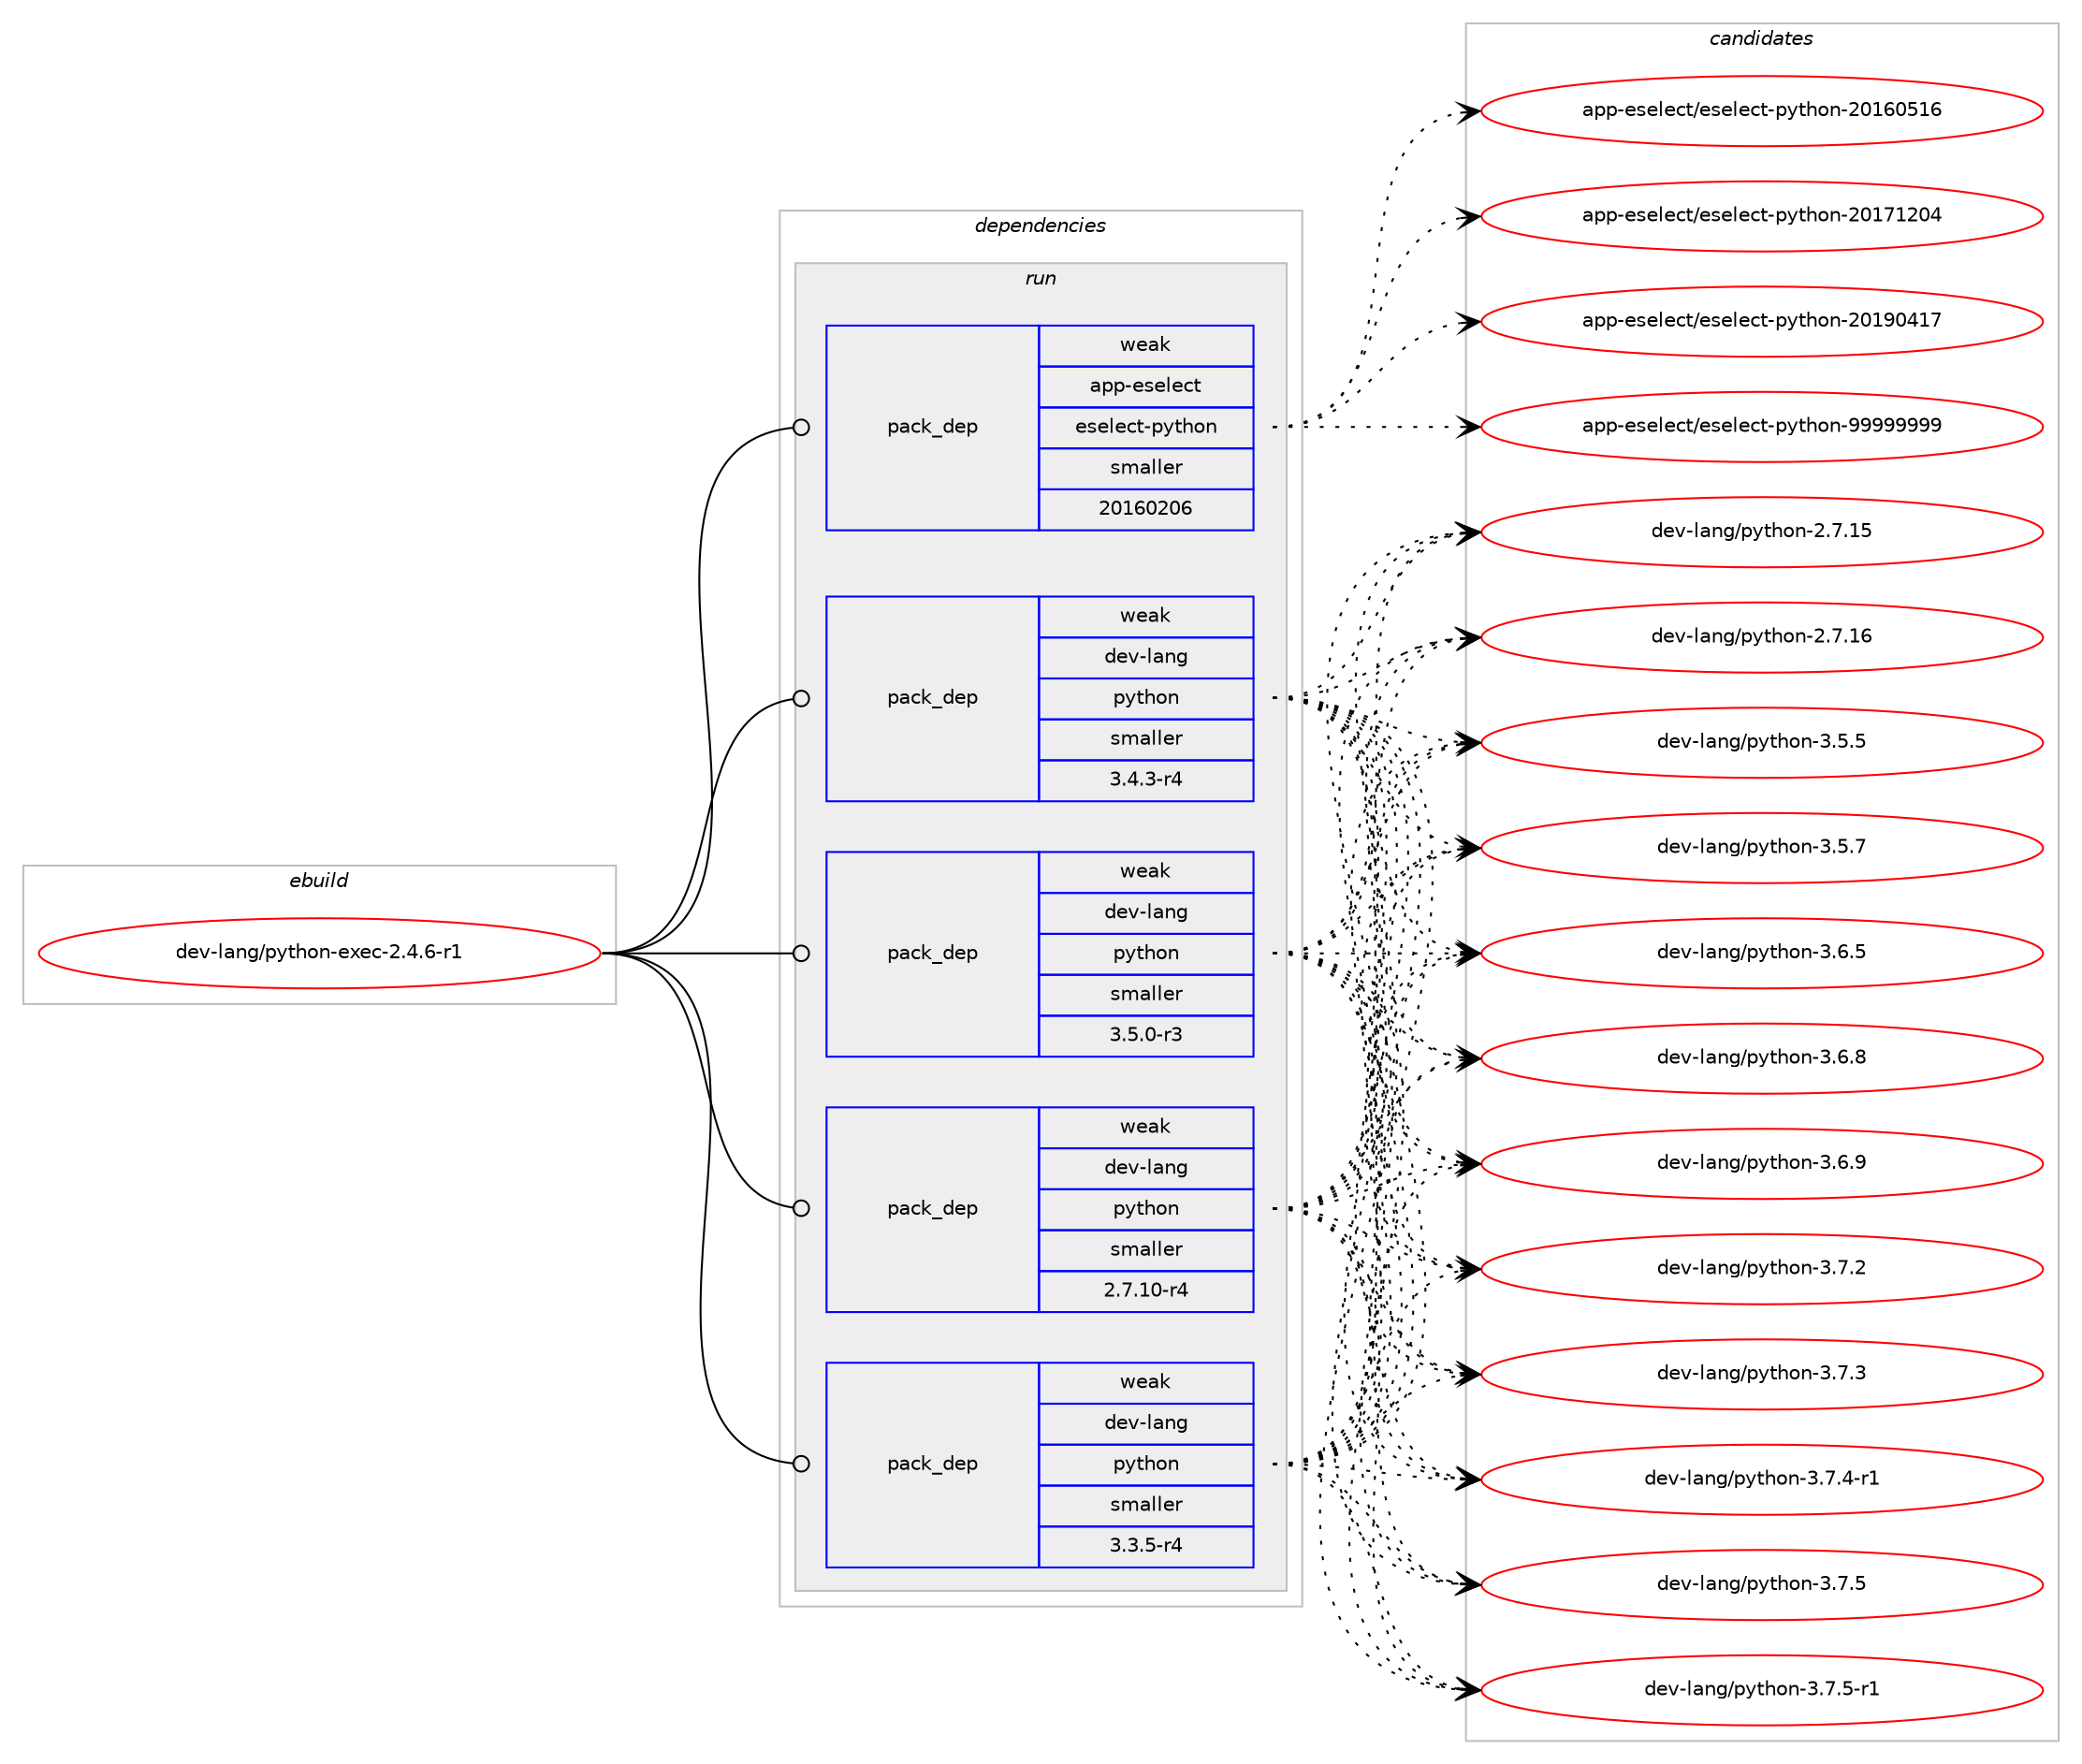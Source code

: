 digraph prolog {

# *************
# Graph options
# *************

newrank=true;
concentrate=true;
compound=true;
graph [rankdir=LR,fontname=Helvetica,fontsize=10,ranksep=1.5];#, ranksep=2.5, nodesep=0.2];
edge  [arrowhead=vee];
node  [fontname=Helvetica,fontsize=10];

# **********
# The ebuild
# **********

subgraph cluster_leftcol {
color=gray;
rank=same;
label=<<i>ebuild</i>>;
id [label="dev-lang/python-exec-2.4.6-r1", color=red, width=4, href="../dev-lang/python-exec-2.4.6-r1.svg"];
}

# ****************
# The dependencies
# ****************

subgraph cluster_midcol {
color=gray;
label=<<i>dependencies</i>>;
subgraph cluster_compile {
fillcolor="#eeeeee";
style=filled;
label=<<i>compile</i>>;
}
subgraph cluster_compileandrun {
fillcolor="#eeeeee";
style=filled;
label=<<i>compile and run</i>>;
}
subgraph cluster_run {
fillcolor="#eeeeee";
style=filled;
label=<<i>run</i>>;
subgraph pack419067 {
dependency561077 [label=<<TABLE BORDER="0" CELLBORDER="1" CELLSPACING="0" CELLPADDING="4" WIDTH="220"><TR><TD ROWSPAN="6" CELLPADDING="30">pack_dep</TD></TR><TR><TD WIDTH="110">weak</TD></TR><TR><TD>app-eselect</TD></TR><TR><TD>eselect-python</TD></TR><TR><TD>smaller</TD></TR><TR><TD>20160206</TD></TR></TABLE>>, shape=none, color=blue];
}
id:e -> dependency561077:w [weight=20,style="solid",arrowhead="odot"];
subgraph pack419068 {
dependency561078 [label=<<TABLE BORDER="0" CELLBORDER="1" CELLSPACING="0" CELLPADDING="4" WIDTH="220"><TR><TD ROWSPAN="6" CELLPADDING="30">pack_dep</TD></TR><TR><TD WIDTH="110">weak</TD></TR><TR><TD>dev-lang</TD></TR><TR><TD>python</TD></TR><TR><TD>smaller</TD></TR><TR><TD>2.7.10-r4</TD></TR></TABLE>>, shape=none, color=blue];
}
id:e -> dependency561078:w [weight=20,style="solid",arrowhead="odot"];
subgraph pack419069 {
dependency561079 [label=<<TABLE BORDER="0" CELLBORDER="1" CELLSPACING="0" CELLPADDING="4" WIDTH="220"><TR><TD ROWSPAN="6" CELLPADDING="30">pack_dep</TD></TR><TR><TD WIDTH="110">weak</TD></TR><TR><TD>dev-lang</TD></TR><TR><TD>python</TD></TR><TR><TD>smaller</TD></TR><TR><TD>3.3.5-r4</TD></TR></TABLE>>, shape=none, color=blue];
}
id:e -> dependency561079:w [weight=20,style="solid",arrowhead="odot"];
subgraph pack419070 {
dependency561080 [label=<<TABLE BORDER="0" CELLBORDER="1" CELLSPACING="0" CELLPADDING="4" WIDTH="220"><TR><TD ROWSPAN="6" CELLPADDING="30">pack_dep</TD></TR><TR><TD WIDTH="110">weak</TD></TR><TR><TD>dev-lang</TD></TR><TR><TD>python</TD></TR><TR><TD>smaller</TD></TR><TR><TD>3.4.3-r4</TD></TR></TABLE>>, shape=none, color=blue];
}
id:e -> dependency561080:w [weight=20,style="solid",arrowhead="odot"];
subgraph pack419071 {
dependency561081 [label=<<TABLE BORDER="0" CELLBORDER="1" CELLSPACING="0" CELLPADDING="4" WIDTH="220"><TR><TD ROWSPAN="6" CELLPADDING="30">pack_dep</TD></TR><TR><TD WIDTH="110">weak</TD></TR><TR><TD>dev-lang</TD></TR><TR><TD>python</TD></TR><TR><TD>smaller</TD></TR><TR><TD>3.5.0-r3</TD></TR></TABLE>>, shape=none, color=blue];
}
id:e -> dependency561081:w [weight=20,style="solid",arrowhead="odot"];
}
}

# **************
# The candidates
# **************

subgraph cluster_choices {
rank=same;
color=gray;
label=<<i>candidates</i>>;

subgraph choice419067 {
color=black;
nodesep=1;
choice971121124510111510110810199116471011151011081019911645112121116104111110455048495448534954 [label="app-eselect/eselect-python-20160516", color=red, width=4,href="../app-eselect/eselect-python-20160516.svg"];
choice971121124510111510110810199116471011151011081019911645112121116104111110455048495549504852 [label="app-eselect/eselect-python-20171204", color=red, width=4,href="../app-eselect/eselect-python-20171204.svg"];
choice971121124510111510110810199116471011151011081019911645112121116104111110455048495748524955 [label="app-eselect/eselect-python-20190417", color=red, width=4,href="../app-eselect/eselect-python-20190417.svg"];
choice971121124510111510110810199116471011151011081019911645112121116104111110455757575757575757 [label="app-eselect/eselect-python-99999999", color=red, width=4,href="../app-eselect/eselect-python-99999999.svg"];
dependency561077:e -> choice971121124510111510110810199116471011151011081019911645112121116104111110455048495448534954:w [style=dotted,weight="100"];
dependency561077:e -> choice971121124510111510110810199116471011151011081019911645112121116104111110455048495549504852:w [style=dotted,weight="100"];
dependency561077:e -> choice971121124510111510110810199116471011151011081019911645112121116104111110455048495748524955:w [style=dotted,weight="100"];
dependency561077:e -> choice971121124510111510110810199116471011151011081019911645112121116104111110455757575757575757:w [style=dotted,weight="100"];
}
subgraph choice419068 {
color=black;
nodesep=1;
choice10010111845108971101034711212111610411111045504655464953 [label="dev-lang/python-2.7.15", color=red, width=4,href="../dev-lang/python-2.7.15.svg"];
choice10010111845108971101034711212111610411111045504655464954 [label="dev-lang/python-2.7.16", color=red, width=4,href="../dev-lang/python-2.7.16.svg"];
choice100101118451089711010347112121116104111110455146534653 [label="dev-lang/python-3.5.5", color=red, width=4,href="../dev-lang/python-3.5.5.svg"];
choice100101118451089711010347112121116104111110455146534655 [label="dev-lang/python-3.5.7", color=red, width=4,href="../dev-lang/python-3.5.7.svg"];
choice100101118451089711010347112121116104111110455146544653 [label="dev-lang/python-3.6.5", color=red, width=4,href="../dev-lang/python-3.6.5.svg"];
choice100101118451089711010347112121116104111110455146544656 [label="dev-lang/python-3.6.8", color=red, width=4,href="../dev-lang/python-3.6.8.svg"];
choice100101118451089711010347112121116104111110455146544657 [label="dev-lang/python-3.6.9", color=red, width=4,href="../dev-lang/python-3.6.9.svg"];
choice100101118451089711010347112121116104111110455146554650 [label="dev-lang/python-3.7.2", color=red, width=4,href="../dev-lang/python-3.7.2.svg"];
choice100101118451089711010347112121116104111110455146554651 [label="dev-lang/python-3.7.3", color=red, width=4,href="../dev-lang/python-3.7.3.svg"];
choice1001011184510897110103471121211161041111104551465546524511449 [label="dev-lang/python-3.7.4-r1", color=red, width=4,href="../dev-lang/python-3.7.4-r1.svg"];
choice100101118451089711010347112121116104111110455146554653 [label="dev-lang/python-3.7.5", color=red, width=4,href="../dev-lang/python-3.7.5.svg"];
choice1001011184510897110103471121211161041111104551465546534511449 [label="dev-lang/python-3.7.5-r1", color=red, width=4,href="../dev-lang/python-3.7.5-r1.svg"];
dependency561078:e -> choice10010111845108971101034711212111610411111045504655464953:w [style=dotted,weight="100"];
dependency561078:e -> choice10010111845108971101034711212111610411111045504655464954:w [style=dotted,weight="100"];
dependency561078:e -> choice100101118451089711010347112121116104111110455146534653:w [style=dotted,weight="100"];
dependency561078:e -> choice100101118451089711010347112121116104111110455146534655:w [style=dotted,weight="100"];
dependency561078:e -> choice100101118451089711010347112121116104111110455146544653:w [style=dotted,weight="100"];
dependency561078:e -> choice100101118451089711010347112121116104111110455146544656:w [style=dotted,weight="100"];
dependency561078:e -> choice100101118451089711010347112121116104111110455146544657:w [style=dotted,weight="100"];
dependency561078:e -> choice100101118451089711010347112121116104111110455146554650:w [style=dotted,weight="100"];
dependency561078:e -> choice100101118451089711010347112121116104111110455146554651:w [style=dotted,weight="100"];
dependency561078:e -> choice1001011184510897110103471121211161041111104551465546524511449:w [style=dotted,weight="100"];
dependency561078:e -> choice100101118451089711010347112121116104111110455146554653:w [style=dotted,weight="100"];
dependency561078:e -> choice1001011184510897110103471121211161041111104551465546534511449:w [style=dotted,weight="100"];
}
subgraph choice419069 {
color=black;
nodesep=1;
choice10010111845108971101034711212111610411111045504655464953 [label="dev-lang/python-2.7.15", color=red, width=4,href="../dev-lang/python-2.7.15.svg"];
choice10010111845108971101034711212111610411111045504655464954 [label="dev-lang/python-2.7.16", color=red, width=4,href="../dev-lang/python-2.7.16.svg"];
choice100101118451089711010347112121116104111110455146534653 [label="dev-lang/python-3.5.5", color=red, width=4,href="../dev-lang/python-3.5.5.svg"];
choice100101118451089711010347112121116104111110455146534655 [label="dev-lang/python-3.5.7", color=red, width=4,href="../dev-lang/python-3.5.7.svg"];
choice100101118451089711010347112121116104111110455146544653 [label="dev-lang/python-3.6.5", color=red, width=4,href="../dev-lang/python-3.6.5.svg"];
choice100101118451089711010347112121116104111110455146544656 [label="dev-lang/python-3.6.8", color=red, width=4,href="../dev-lang/python-3.6.8.svg"];
choice100101118451089711010347112121116104111110455146544657 [label="dev-lang/python-3.6.9", color=red, width=4,href="../dev-lang/python-3.6.9.svg"];
choice100101118451089711010347112121116104111110455146554650 [label="dev-lang/python-3.7.2", color=red, width=4,href="../dev-lang/python-3.7.2.svg"];
choice100101118451089711010347112121116104111110455146554651 [label="dev-lang/python-3.7.3", color=red, width=4,href="../dev-lang/python-3.7.3.svg"];
choice1001011184510897110103471121211161041111104551465546524511449 [label="dev-lang/python-3.7.4-r1", color=red, width=4,href="../dev-lang/python-3.7.4-r1.svg"];
choice100101118451089711010347112121116104111110455146554653 [label="dev-lang/python-3.7.5", color=red, width=4,href="../dev-lang/python-3.7.5.svg"];
choice1001011184510897110103471121211161041111104551465546534511449 [label="dev-lang/python-3.7.5-r1", color=red, width=4,href="../dev-lang/python-3.7.5-r1.svg"];
dependency561079:e -> choice10010111845108971101034711212111610411111045504655464953:w [style=dotted,weight="100"];
dependency561079:e -> choice10010111845108971101034711212111610411111045504655464954:w [style=dotted,weight="100"];
dependency561079:e -> choice100101118451089711010347112121116104111110455146534653:w [style=dotted,weight="100"];
dependency561079:e -> choice100101118451089711010347112121116104111110455146534655:w [style=dotted,weight="100"];
dependency561079:e -> choice100101118451089711010347112121116104111110455146544653:w [style=dotted,weight="100"];
dependency561079:e -> choice100101118451089711010347112121116104111110455146544656:w [style=dotted,weight="100"];
dependency561079:e -> choice100101118451089711010347112121116104111110455146544657:w [style=dotted,weight="100"];
dependency561079:e -> choice100101118451089711010347112121116104111110455146554650:w [style=dotted,weight="100"];
dependency561079:e -> choice100101118451089711010347112121116104111110455146554651:w [style=dotted,weight="100"];
dependency561079:e -> choice1001011184510897110103471121211161041111104551465546524511449:w [style=dotted,weight="100"];
dependency561079:e -> choice100101118451089711010347112121116104111110455146554653:w [style=dotted,weight="100"];
dependency561079:e -> choice1001011184510897110103471121211161041111104551465546534511449:w [style=dotted,weight="100"];
}
subgraph choice419070 {
color=black;
nodesep=1;
choice10010111845108971101034711212111610411111045504655464953 [label="dev-lang/python-2.7.15", color=red, width=4,href="../dev-lang/python-2.7.15.svg"];
choice10010111845108971101034711212111610411111045504655464954 [label="dev-lang/python-2.7.16", color=red, width=4,href="../dev-lang/python-2.7.16.svg"];
choice100101118451089711010347112121116104111110455146534653 [label="dev-lang/python-3.5.5", color=red, width=4,href="../dev-lang/python-3.5.5.svg"];
choice100101118451089711010347112121116104111110455146534655 [label="dev-lang/python-3.5.7", color=red, width=4,href="../dev-lang/python-3.5.7.svg"];
choice100101118451089711010347112121116104111110455146544653 [label="dev-lang/python-3.6.5", color=red, width=4,href="../dev-lang/python-3.6.5.svg"];
choice100101118451089711010347112121116104111110455146544656 [label="dev-lang/python-3.6.8", color=red, width=4,href="../dev-lang/python-3.6.8.svg"];
choice100101118451089711010347112121116104111110455146544657 [label="dev-lang/python-3.6.9", color=red, width=4,href="../dev-lang/python-3.6.9.svg"];
choice100101118451089711010347112121116104111110455146554650 [label="dev-lang/python-3.7.2", color=red, width=4,href="../dev-lang/python-3.7.2.svg"];
choice100101118451089711010347112121116104111110455146554651 [label="dev-lang/python-3.7.3", color=red, width=4,href="../dev-lang/python-3.7.3.svg"];
choice1001011184510897110103471121211161041111104551465546524511449 [label="dev-lang/python-3.7.4-r1", color=red, width=4,href="../dev-lang/python-3.7.4-r1.svg"];
choice100101118451089711010347112121116104111110455146554653 [label="dev-lang/python-3.7.5", color=red, width=4,href="../dev-lang/python-3.7.5.svg"];
choice1001011184510897110103471121211161041111104551465546534511449 [label="dev-lang/python-3.7.5-r1", color=red, width=4,href="../dev-lang/python-3.7.5-r1.svg"];
dependency561080:e -> choice10010111845108971101034711212111610411111045504655464953:w [style=dotted,weight="100"];
dependency561080:e -> choice10010111845108971101034711212111610411111045504655464954:w [style=dotted,weight="100"];
dependency561080:e -> choice100101118451089711010347112121116104111110455146534653:w [style=dotted,weight="100"];
dependency561080:e -> choice100101118451089711010347112121116104111110455146534655:w [style=dotted,weight="100"];
dependency561080:e -> choice100101118451089711010347112121116104111110455146544653:w [style=dotted,weight="100"];
dependency561080:e -> choice100101118451089711010347112121116104111110455146544656:w [style=dotted,weight="100"];
dependency561080:e -> choice100101118451089711010347112121116104111110455146544657:w [style=dotted,weight="100"];
dependency561080:e -> choice100101118451089711010347112121116104111110455146554650:w [style=dotted,weight="100"];
dependency561080:e -> choice100101118451089711010347112121116104111110455146554651:w [style=dotted,weight="100"];
dependency561080:e -> choice1001011184510897110103471121211161041111104551465546524511449:w [style=dotted,weight="100"];
dependency561080:e -> choice100101118451089711010347112121116104111110455146554653:w [style=dotted,weight="100"];
dependency561080:e -> choice1001011184510897110103471121211161041111104551465546534511449:w [style=dotted,weight="100"];
}
subgraph choice419071 {
color=black;
nodesep=1;
choice10010111845108971101034711212111610411111045504655464953 [label="dev-lang/python-2.7.15", color=red, width=4,href="../dev-lang/python-2.7.15.svg"];
choice10010111845108971101034711212111610411111045504655464954 [label="dev-lang/python-2.7.16", color=red, width=4,href="../dev-lang/python-2.7.16.svg"];
choice100101118451089711010347112121116104111110455146534653 [label="dev-lang/python-3.5.5", color=red, width=4,href="../dev-lang/python-3.5.5.svg"];
choice100101118451089711010347112121116104111110455146534655 [label="dev-lang/python-3.5.7", color=red, width=4,href="../dev-lang/python-3.5.7.svg"];
choice100101118451089711010347112121116104111110455146544653 [label="dev-lang/python-3.6.5", color=red, width=4,href="../dev-lang/python-3.6.5.svg"];
choice100101118451089711010347112121116104111110455146544656 [label="dev-lang/python-3.6.8", color=red, width=4,href="../dev-lang/python-3.6.8.svg"];
choice100101118451089711010347112121116104111110455146544657 [label="dev-lang/python-3.6.9", color=red, width=4,href="../dev-lang/python-3.6.9.svg"];
choice100101118451089711010347112121116104111110455146554650 [label="dev-lang/python-3.7.2", color=red, width=4,href="../dev-lang/python-3.7.2.svg"];
choice100101118451089711010347112121116104111110455146554651 [label="dev-lang/python-3.7.3", color=red, width=4,href="../dev-lang/python-3.7.3.svg"];
choice1001011184510897110103471121211161041111104551465546524511449 [label="dev-lang/python-3.7.4-r1", color=red, width=4,href="../dev-lang/python-3.7.4-r1.svg"];
choice100101118451089711010347112121116104111110455146554653 [label="dev-lang/python-3.7.5", color=red, width=4,href="../dev-lang/python-3.7.5.svg"];
choice1001011184510897110103471121211161041111104551465546534511449 [label="dev-lang/python-3.7.5-r1", color=red, width=4,href="../dev-lang/python-3.7.5-r1.svg"];
dependency561081:e -> choice10010111845108971101034711212111610411111045504655464953:w [style=dotted,weight="100"];
dependency561081:e -> choice10010111845108971101034711212111610411111045504655464954:w [style=dotted,weight="100"];
dependency561081:e -> choice100101118451089711010347112121116104111110455146534653:w [style=dotted,weight="100"];
dependency561081:e -> choice100101118451089711010347112121116104111110455146534655:w [style=dotted,weight="100"];
dependency561081:e -> choice100101118451089711010347112121116104111110455146544653:w [style=dotted,weight="100"];
dependency561081:e -> choice100101118451089711010347112121116104111110455146544656:w [style=dotted,weight="100"];
dependency561081:e -> choice100101118451089711010347112121116104111110455146544657:w [style=dotted,weight="100"];
dependency561081:e -> choice100101118451089711010347112121116104111110455146554650:w [style=dotted,weight="100"];
dependency561081:e -> choice100101118451089711010347112121116104111110455146554651:w [style=dotted,weight="100"];
dependency561081:e -> choice1001011184510897110103471121211161041111104551465546524511449:w [style=dotted,weight="100"];
dependency561081:e -> choice100101118451089711010347112121116104111110455146554653:w [style=dotted,weight="100"];
dependency561081:e -> choice1001011184510897110103471121211161041111104551465546534511449:w [style=dotted,weight="100"];
}
}

}
